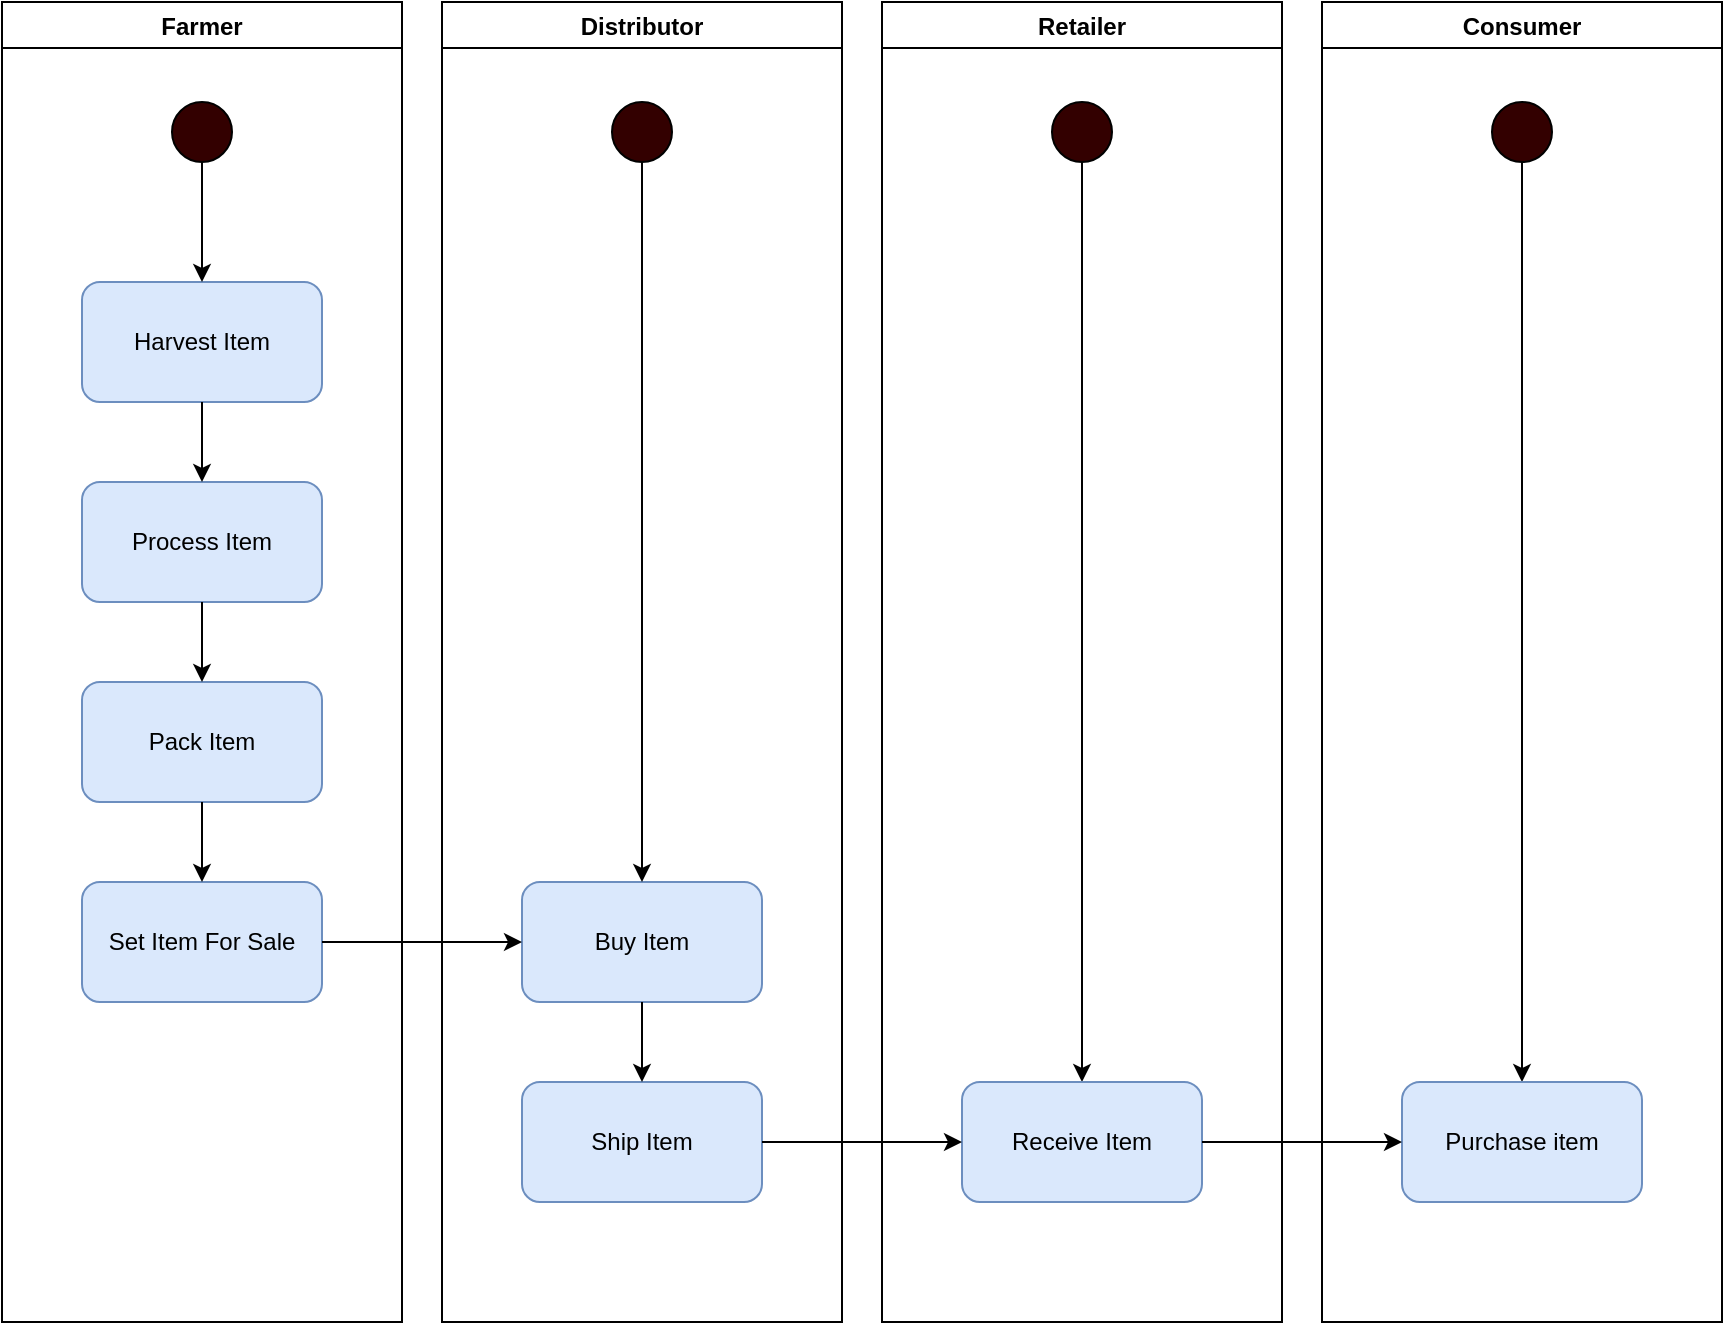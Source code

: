 <mxfile version="20.0.4" type="device"><diagram id="6xsX_87OsHZtBQkmRVXH" name="Page-1"><mxGraphModel dx="1235" dy="809" grid="1" gridSize="10" guides="1" tooltips="1" connect="1" arrows="1" fold="1" page="1" pageScale="1" pageWidth="827" pageHeight="1169" math="0" shadow="0"><root><mxCell id="0"/><mxCell id="1" parent="0"/><mxCell id="jO-1q3xRQKH45tW8PE95-1" value="Farmer" style="swimlane;" vertex="1" parent="1"><mxGeometry x="40" y="40" width="200" height="660" as="geometry"/></mxCell><mxCell id="jO-1q3xRQKH45tW8PE95-2" value="" style="ellipse;whiteSpace=wrap;html=1;aspect=fixed;fillColor=#330000;" vertex="1" parent="jO-1q3xRQKH45tW8PE95-1"><mxGeometry x="85" y="50" width="30" height="30" as="geometry"/></mxCell><mxCell id="jO-1q3xRQKH45tW8PE95-3" value="Harvest Item" style="rounded=1;whiteSpace=wrap;html=1;fillColor=#dae8fc;strokeColor=#6c8ebf;" vertex="1" parent="jO-1q3xRQKH45tW8PE95-1"><mxGeometry x="40" y="140" width="120" height="60" as="geometry"/></mxCell><mxCell id="jO-1q3xRQKH45tW8PE95-6" value="Set Item For Sale" style="rounded=1;whiteSpace=wrap;html=1;fillColor=#dae8fc;strokeColor=#6c8ebf;" vertex="1" parent="jO-1q3xRQKH45tW8PE95-1"><mxGeometry x="40" y="440" width="120" height="60" as="geometry"/></mxCell><mxCell id="jO-1q3xRQKH45tW8PE95-5" value="Pack Item" style="rounded=1;whiteSpace=wrap;html=1;fillColor=#dae8fc;strokeColor=#6c8ebf;" vertex="1" parent="jO-1q3xRQKH45tW8PE95-1"><mxGeometry x="40" y="340" width="120" height="60" as="geometry"/></mxCell><mxCell id="jO-1q3xRQKH45tW8PE95-4" value="Process Item" style="rounded=1;whiteSpace=wrap;html=1;fillColor=#dae8fc;strokeColor=#6c8ebf;" vertex="1" parent="jO-1q3xRQKH45tW8PE95-1"><mxGeometry x="40" y="240" width="120" height="60" as="geometry"/></mxCell><mxCell id="jO-1q3xRQKH45tW8PE95-7" value="" style="endArrow=classic;html=1;rounded=0;exitX=0.5;exitY=1;exitDx=0;exitDy=0;entryX=0.5;entryY=0;entryDx=0;entryDy=0;" edge="1" parent="jO-1q3xRQKH45tW8PE95-1" source="jO-1q3xRQKH45tW8PE95-2" target="jO-1q3xRQKH45tW8PE95-3"><mxGeometry width="50" height="50" relative="1" as="geometry"><mxPoint x="350" y="260" as="sourcePoint"/><mxPoint x="400" y="210" as="targetPoint"/></mxGeometry></mxCell><mxCell id="jO-1q3xRQKH45tW8PE95-8" value="" style="endArrow=classic;html=1;rounded=0;exitX=0.5;exitY=1;exitDx=0;exitDy=0;entryX=0.5;entryY=0;entryDx=0;entryDy=0;" edge="1" parent="jO-1q3xRQKH45tW8PE95-1" source="jO-1q3xRQKH45tW8PE95-3" target="jO-1q3xRQKH45tW8PE95-4"><mxGeometry width="50" height="50" relative="1" as="geometry"><mxPoint x="110" y="90" as="sourcePoint"/><mxPoint x="110" y="150" as="targetPoint"/></mxGeometry></mxCell><mxCell id="jO-1q3xRQKH45tW8PE95-9" value="" style="endArrow=classic;html=1;rounded=0;exitX=0.5;exitY=1;exitDx=0;exitDy=0;entryX=0.5;entryY=0;entryDx=0;entryDy=0;" edge="1" parent="jO-1q3xRQKH45tW8PE95-1" source="jO-1q3xRQKH45tW8PE95-4" target="jO-1q3xRQKH45tW8PE95-5"><mxGeometry width="50" height="50" relative="1" as="geometry"><mxPoint x="120" y="100" as="sourcePoint"/><mxPoint x="120" y="160" as="targetPoint"/></mxGeometry></mxCell><mxCell id="jO-1q3xRQKH45tW8PE95-10" value="" style="endArrow=classic;html=1;rounded=0;exitX=0.5;exitY=1;exitDx=0;exitDy=0;entryX=0.5;entryY=0;entryDx=0;entryDy=0;" edge="1" parent="jO-1q3xRQKH45tW8PE95-1" source="jO-1q3xRQKH45tW8PE95-5" target="jO-1q3xRQKH45tW8PE95-6"><mxGeometry width="50" height="50" relative="1" as="geometry"><mxPoint x="130" y="110" as="sourcePoint"/><mxPoint x="130" y="170" as="targetPoint"/></mxGeometry></mxCell><mxCell id="jO-1q3xRQKH45tW8PE95-11" value="Distributor" style="swimlane;" vertex="1" parent="1"><mxGeometry x="260" y="40" width="200" height="660" as="geometry"/></mxCell><mxCell id="jO-1q3xRQKH45tW8PE95-12" value="" style="ellipse;whiteSpace=wrap;html=1;aspect=fixed;fillColor=#330000;" vertex="1" parent="jO-1q3xRQKH45tW8PE95-11"><mxGeometry x="85" y="50" width="30" height="30" as="geometry"/></mxCell><mxCell id="jO-1q3xRQKH45tW8PE95-14" value="Buy Item" style="rounded=1;whiteSpace=wrap;html=1;fillColor=#dae8fc;strokeColor=#6c8ebf;" vertex="1" parent="jO-1q3xRQKH45tW8PE95-11"><mxGeometry x="40" y="440" width="120" height="60" as="geometry"/></mxCell><mxCell id="jO-1q3xRQKH45tW8PE95-17" value="" style="endArrow=classic;html=1;rounded=0;exitX=0.5;exitY=1;exitDx=0;exitDy=0;entryX=0.5;entryY=0;entryDx=0;entryDy=0;" edge="1" parent="jO-1q3xRQKH45tW8PE95-11" source="jO-1q3xRQKH45tW8PE95-12" target="jO-1q3xRQKH45tW8PE95-14"><mxGeometry width="50" height="50" relative="1" as="geometry"><mxPoint x="350" y="260" as="sourcePoint"/><mxPoint x="100" y="140" as="targetPoint"/></mxGeometry></mxCell><mxCell id="jO-1q3xRQKH45tW8PE95-21" value="Ship Item" style="rounded=1;whiteSpace=wrap;html=1;fillColor=#dae8fc;strokeColor=#6c8ebf;" vertex="1" parent="jO-1q3xRQKH45tW8PE95-11"><mxGeometry x="40" y="540" width="120" height="60" as="geometry"/></mxCell><mxCell id="jO-1q3xRQKH45tW8PE95-22" value="" style="endArrow=classic;html=1;rounded=0;exitX=0.5;exitY=1;exitDx=0;exitDy=0;entryX=0.5;entryY=0;entryDx=0;entryDy=0;" edge="1" parent="jO-1q3xRQKH45tW8PE95-11" source="jO-1q3xRQKH45tW8PE95-14" target="jO-1q3xRQKH45tW8PE95-21"><mxGeometry width="50" height="50" relative="1" as="geometry"><mxPoint x="-110" y="410" as="sourcePoint"/><mxPoint x="-110" y="450" as="targetPoint"/></mxGeometry></mxCell><mxCell id="jO-1q3xRQKH45tW8PE95-20" value="" style="endArrow=classic;html=1;rounded=0;exitX=1;exitY=0.5;exitDx=0;exitDy=0;entryX=0;entryY=0.5;entryDx=0;entryDy=0;" edge="1" parent="1" source="jO-1q3xRQKH45tW8PE95-6" target="jO-1q3xRQKH45tW8PE95-14"><mxGeometry width="50" height="50" relative="1" as="geometry"><mxPoint x="360" y="440" as="sourcePoint"/><mxPoint x="390" y="210" as="targetPoint"/></mxGeometry></mxCell><mxCell id="jO-1q3xRQKH45tW8PE95-23" value="Retailer" style="swimlane;" vertex="1" parent="1"><mxGeometry x="480" y="40" width="200" height="660" as="geometry"/></mxCell><mxCell id="jO-1q3xRQKH45tW8PE95-24" value="" style="ellipse;whiteSpace=wrap;html=1;aspect=fixed;fillColor=#330000;" vertex="1" parent="jO-1q3xRQKH45tW8PE95-23"><mxGeometry x="85" y="50" width="30" height="30" as="geometry"/></mxCell><mxCell id="jO-1q3xRQKH45tW8PE95-26" value="" style="endArrow=classic;html=1;rounded=0;exitX=0.5;exitY=1;exitDx=0;exitDy=0;entryX=0.5;entryY=0;entryDx=0;entryDy=0;" edge="1" parent="jO-1q3xRQKH45tW8PE95-23" source="jO-1q3xRQKH45tW8PE95-24" target="jO-1q3xRQKH45tW8PE95-27"><mxGeometry width="50" height="50" relative="1" as="geometry"><mxPoint x="350" y="260" as="sourcePoint"/><mxPoint x="100" y="440" as="targetPoint"/></mxGeometry></mxCell><mxCell id="jO-1q3xRQKH45tW8PE95-27" value="Receive Item" style="rounded=1;whiteSpace=wrap;html=1;fillColor=#dae8fc;strokeColor=#6c8ebf;" vertex="1" parent="jO-1q3xRQKH45tW8PE95-23"><mxGeometry x="40" y="540" width="120" height="60" as="geometry"/></mxCell><mxCell id="jO-1q3xRQKH45tW8PE95-29" value="Consumer" style="swimlane;" vertex="1" parent="1"><mxGeometry x="700" y="40" width="200" height="660" as="geometry"/></mxCell><mxCell id="jO-1q3xRQKH45tW8PE95-30" value="" style="ellipse;whiteSpace=wrap;html=1;aspect=fixed;fillColor=#330000;" vertex="1" parent="jO-1q3xRQKH45tW8PE95-29"><mxGeometry x="85" y="50" width="30" height="30" as="geometry"/></mxCell><mxCell id="jO-1q3xRQKH45tW8PE95-32" value="" style="endArrow=classic;html=1;rounded=0;exitX=0.5;exitY=1;exitDx=0;exitDy=0;entryX=0.5;entryY=0;entryDx=0;entryDy=0;" edge="1" parent="jO-1q3xRQKH45tW8PE95-29" source="jO-1q3xRQKH45tW8PE95-30" target="jO-1q3xRQKH45tW8PE95-33"><mxGeometry width="50" height="50" relative="1" as="geometry"><mxPoint x="350" y="260" as="sourcePoint"/><mxPoint x="100" y="440" as="targetPoint"/></mxGeometry></mxCell><mxCell id="jO-1q3xRQKH45tW8PE95-33" value="Purchase item" style="rounded=1;whiteSpace=wrap;html=1;fillColor=#dae8fc;strokeColor=#6c8ebf;" vertex="1" parent="jO-1q3xRQKH45tW8PE95-29"><mxGeometry x="40" y="540" width="120" height="60" as="geometry"/></mxCell><mxCell id="jO-1q3xRQKH45tW8PE95-28" value="" style="endArrow=classic;html=1;rounded=0;exitX=1;exitY=0.5;exitDx=0;exitDy=0;entryX=0;entryY=0.5;entryDx=0;entryDy=0;" edge="1" parent="1" source="jO-1q3xRQKH45tW8PE95-21" target="jO-1q3xRQKH45tW8PE95-27"><mxGeometry width="50" height="50" relative="1" as="geometry"><mxPoint x="580" y="540" as="sourcePoint"/><mxPoint x="370" y="490" as="targetPoint"/></mxGeometry></mxCell><mxCell id="jO-1q3xRQKH45tW8PE95-34" value="" style="endArrow=classic;html=1;rounded=0;exitX=1;exitY=0.5;exitDx=0;exitDy=0;entryX=0;entryY=0.5;entryDx=0;entryDy=0;" edge="1" parent="1" source="jO-1q3xRQKH45tW8PE95-27" target="jO-1q3xRQKH45tW8PE95-33"><mxGeometry width="50" height="50" relative="1" as="geometry"><mxPoint x="800" y="540" as="sourcePoint"/><mxPoint x="590" y="490" as="targetPoint"/></mxGeometry></mxCell></root></mxGraphModel></diagram></mxfile>